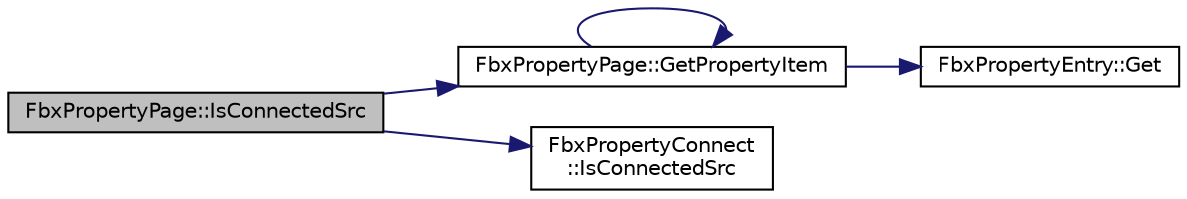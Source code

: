 digraph "FbxPropertyPage::IsConnectedSrc"
{
  edge [fontname="Helvetica",fontsize="10",labelfontname="Helvetica",labelfontsize="10"];
  node [fontname="Helvetica",fontsize="10",shape=record];
  rankdir="LR";
  Node260 [label="FbxPropertyPage::IsConnectedSrc",height=0.2,width=0.4,color="black", fillcolor="grey75", style="filled", fontcolor="black"];
  Node260 -> Node261 [color="midnightblue",fontsize="10",style="solid"];
  Node261 [label="FbxPropertyPage::GetPropertyItem",height=0.2,width=0.4,color="black", fillcolor="white", style="filled",URL="$class_fbx_property_page.html#a8a4190bff3b6acdc5adda7350cd0367d"];
  Node261 -> Node262 [color="midnightblue",fontsize="10",style="solid"];
  Node262 [label="FbxPropertyEntry::Get",height=0.2,width=0.4,color="black", fillcolor="white", style="filled",URL="$class_fbx_property_entry.html#ae91a2951a81cd0906ffa15c6d7c9abe4"];
  Node261 -> Node261 [color="midnightblue",fontsize="10",style="solid"];
  Node260 -> Node263 [color="midnightblue",fontsize="10",style="solid"];
  Node263 [label="FbxPropertyConnect\l::IsConnectedSrc",height=0.2,width=0.4,color="black", fillcolor="white", style="filled",URL="$class_fbx_property_connect.html#a1c6e1ec9d5280419fac90dc53c5dce9d"];
}
